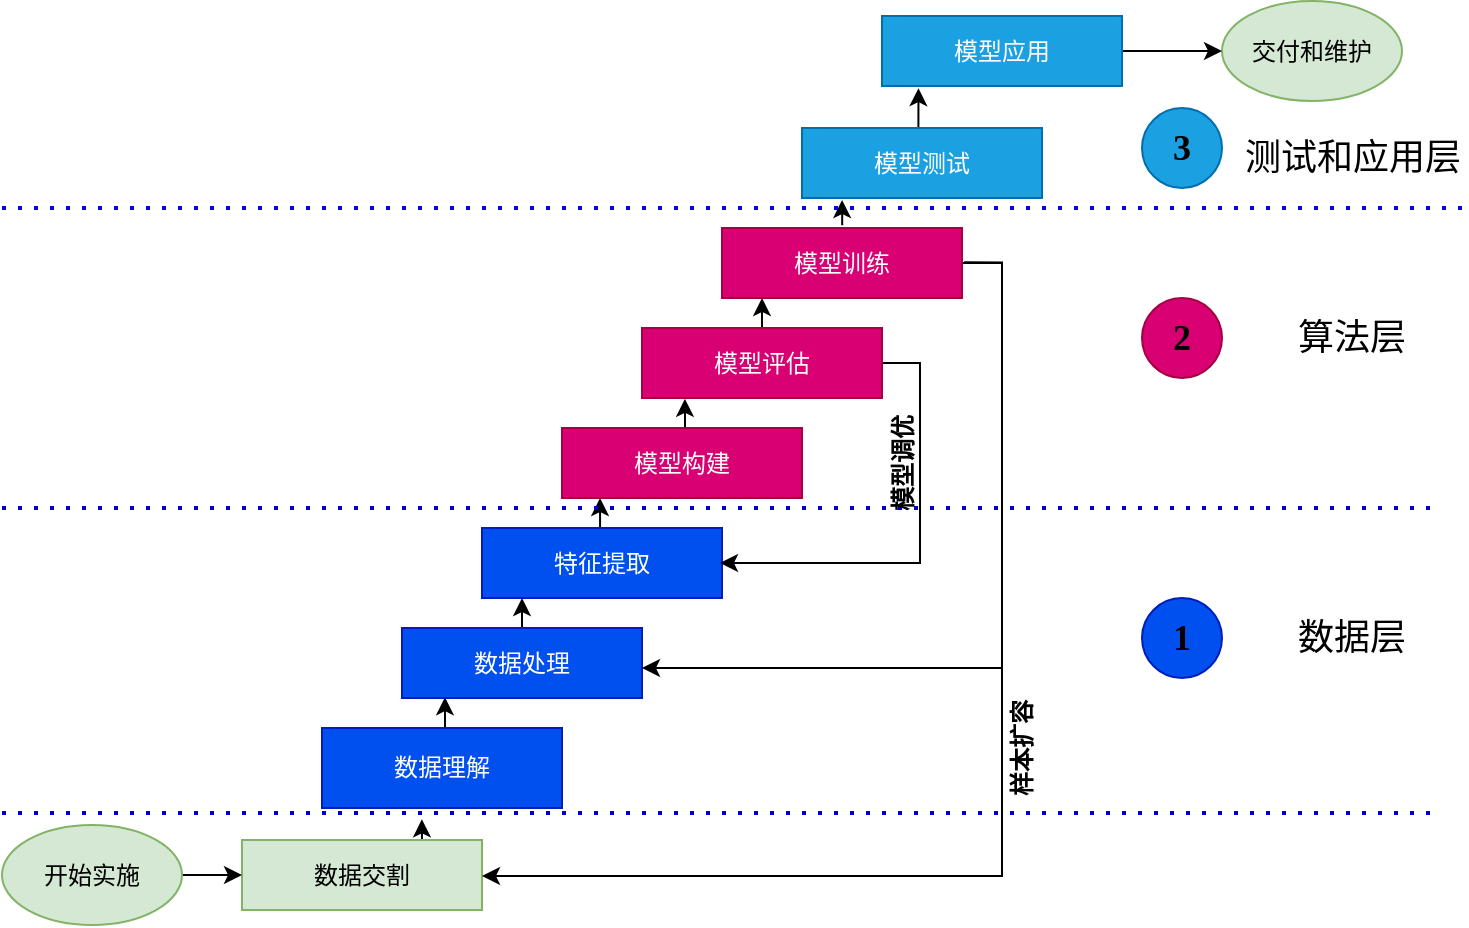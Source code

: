 <mxfile version="20.1.1" type="github">
  <diagram id="0KUYb1uL1_AdaToYJsVX" name="Page-1">
    <mxGraphModel dx="1128" dy="597" grid="1" gridSize="10" guides="1" tooltips="1" connect="1" arrows="1" fold="1" page="1" pageScale="1" pageWidth="827" pageHeight="1169" math="0" shadow="0">
      <root>
        <mxCell id="0" />
        <mxCell id="1" parent="0" />
        <mxCell id="0VVeaCW9og5QifVoDG6b-14" style="edgeStyle=orthogonalEdgeStyle;rounded=0;orthogonalLoop=1;jettySize=auto;html=1;exitX=0.75;exitY=0;exitDx=0;exitDy=0;entryX=0.416;entryY=0.991;entryDx=0;entryDy=0;entryPerimeter=0;fontFamily=Times New Roman;" edge="1" parent="1" source="0VVeaCW9og5QifVoDG6b-1">
          <mxGeometry relative="1" as="geometry">
            <mxPoint x="289.92" y="555.64" as="targetPoint" />
          </mxGeometry>
        </mxCell>
        <mxCell id="0VVeaCW9og5QifVoDG6b-1" value="数据交割" style="rounded=0;whiteSpace=wrap;html=1;fontFamily=Times New Roman;fillColor=#d5e8d4;strokeColor=#82b366;" vertex="1" parent="1">
          <mxGeometry x="200" y="566" width="120" height="35" as="geometry" />
        </mxCell>
        <mxCell id="0VVeaCW9og5QifVoDG6b-13" style="edgeStyle=orthogonalEdgeStyle;rounded=0;orthogonalLoop=1;jettySize=auto;html=1;exitX=1;exitY=0.5;exitDx=0;exitDy=0;entryX=0;entryY=0.5;entryDx=0;entryDy=0;fontFamily=Times New Roman;" edge="1" parent="1" source="0VVeaCW9og5QifVoDG6b-2" target="0VVeaCW9og5QifVoDG6b-1">
          <mxGeometry relative="1" as="geometry" />
        </mxCell>
        <mxCell id="0VVeaCW9og5QifVoDG6b-2" value="开始实施" style="ellipse;whiteSpace=wrap;html=1;fontFamily=Times New Roman;fillColor=#d5e8d4;strokeColor=#82b366;" vertex="1" parent="1">
          <mxGeometry x="80" y="558.5" width="90" height="50" as="geometry" />
        </mxCell>
        <mxCell id="0VVeaCW9og5QifVoDG6b-15" style="edgeStyle=orthogonalEdgeStyle;rounded=0;orthogonalLoop=1;jettySize=auto;html=1;exitX=0.5;exitY=0;exitDx=0;exitDy=0;entryX=0.179;entryY=0.989;entryDx=0;entryDy=0;entryPerimeter=0;fontFamily=Times New Roman;" edge="1" parent="1" source="0VVeaCW9og5QifVoDG6b-3" target="0VVeaCW9og5QifVoDG6b-4">
          <mxGeometry relative="1" as="geometry" />
        </mxCell>
        <mxCell id="0VVeaCW9og5QifVoDG6b-3" value="数据理解" style="rounded=0;whiteSpace=wrap;html=1;fontFamily=Times New Roman;fillColor=#0050ef;fontColor=#ffffff;strokeColor=#001DBC;" vertex="1" parent="1">
          <mxGeometry x="240" y="510" width="120" height="40" as="geometry" />
        </mxCell>
        <mxCell id="0VVeaCW9og5QifVoDG6b-16" style="edgeStyle=orthogonalEdgeStyle;rounded=0;orthogonalLoop=1;jettySize=auto;html=1;exitX=0.516;exitY=0.036;exitDx=0;exitDy=0;exitPerimeter=0;fontFamily=Times New Roman;" edge="1" parent="1" source="0VVeaCW9og5QifVoDG6b-4">
          <mxGeometry relative="1" as="geometry">
            <mxPoint x="340" y="445" as="targetPoint" />
            <mxPoint x="340" y="455" as="sourcePoint" />
          </mxGeometry>
        </mxCell>
        <mxCell id="0VVeaCW9og5QifVoDG6b-4" value="数据处理" style="rounded=0;whiteSpace=wrap;html=1;fontFamily=Times New Roman;fillColor=#0050ef;fontColor=#ffffff;strokeColor=#001DBC;" vertex="1" parent="1">
          <mxGeometry x="280" y="460" width="120" height="35" as="geometry" />
        </mxCell>
        <mxCell id="0VVeaCW9og5QifVoDG6b-18" style="edgeStyle=orthogonalEdgeStyle;rounded=0;orthogonalLoop=1;jettySize=auto;html=1;exitX=0.492;exitY=0;exitDx=0;exitDy=0;exitPerimeter=0;fontFamily=Times New Roman;" edge="1" parent="1" source="0VVeaCW9og5QifVoDG6b-5">
          <mxGeometry relative="1" as="geometry">
            <mxPoint x="379" y="395" as="targetPoint" />
            <mxPoint x="379" y="405" as="sourcePoint" />
          </mxGeometry>
        </mxCell>
        <mxCell id="0VVeaCW9og5QifVoDG6b-5" value="特征提取" style="rounded=0;whiteSpace=wrap;html=1;fontFamily=Times New Roman;fillColor=#0050ef;fontColor=#ffffff;strokeColor=#001DBC;" vertex="1" parent="1">
          <mxGeometry x="320" y="410" width="120" height="35" as="geometry" />
        </mxCell>
        <mxCell id="0VVeaCW9og5QifVoDG6b-6" value="交付和维护" style="ellipse;whiteSpace=wrap;html=1;fontFamily=Times New Roman;fillColor=#d5e8d4;strokeColor=#82b366;" vertex="1" parent="1">
          <mxGeometry x="690" y="146.5" width="90" height="50" as="geometry" />
        </mxCell>
        <mxCell id="0VVeaCW9og5QifVoDG6b-19" style="edgeStyle=orthogonalEdgeStyle;rounded=0;orthogonalLoop=1;jettySize=auto;html=1;exitX=0.5;exitY=0;exitDx=0;exitDy=0;entryX=0.179;entryY=1.012;entryDx=0;entryDy=0;entryPerimeter=0;fontFamily=Times New Roman;" edge="1" parent="1" source="0VVeaCW9og5QifVoDG6b-7" target="0VVeaCW9og5QifVoDG6b-8">
          <mxGeometry relative="1" as="geometry" />
        </mxCell>
        <mxCell id="0VVeaCW9og5QifVoDG6b-7" value="模型构建" style="rounded=0;whiteSpace=wrap;html=1;fontFamily=Times New Roman;fillColor=#d80073;fontColor=#ffffff;strokeColor=#A50040;" vertex="1" parent="1">
          <mxGeometry x="360" y="360" width="120" height="35" as="geometry" />
        </mxCell>
        <mxCell id="0VVeaCW9og5QifVoDG6b-20" style="edgeStyle=orthogonalEdgeStyle;rounded=0;orthogonalLoop=1;jettySize=auto;html=1;exitX=0.5;exitY=0;exitDx=0;exitDy=0;fontFamily=Times New Roman;" edge="1" parent="1" source="0VVeaCW9og5QifVoDG6b-8">
          <mxGeometry relative="1" as="geometry">
            <mxPoint x="460" y="295" as="targetPoint" />
            <mxPoint x="460" y="305" as="sourcePoint" />
          </mxGeometry>
        </mxCell>
        <mxCell id="0VVeaCW9og5QifVoDG6b-26" style="edgeStyle=orthogonalEdgeStyle;rounded=0;orthogonalLoop=1;jettySize=auto;html=1;exitX=1;exitY=0.5;exitDx=0;exitDy=0;entryX=1;entryY=0.5;entryDx=0;entryDy=0;fontFamily=Times New Roman;" edge="1" parent="1">
          <mxGeometry relative="1" as="geometry">
            <mxPoint x="519" y="327.5" as="sourcePoint" />
            <mxPoint x="439" y="427.5" as="targetPoint" />
            <Array as="points">
              <mxPoint x="539" y="328" />
              <mxPoint x="539" y="428" />
            </Array>
          </mxGeometry>
        </mxCell>
        <mxCell id="0VVeaCW9og5QifVoDG6b-8" value="模型评估" style="rounded=0;whiteSpace=wrap;html=1;fontFamily=Times New Roman;fillColor=#d80073;fontColor=#ffffff;strokeColor=#A50040;" vertex="1" parent="1">
          <mxGeometry x="400" y="310" width="120" height="35" as="geometry" />
        </mxCell>
        <mxCell id="0VVeaCW9og5QifVoDG6b-22" style="edgeStyle=orthogonalEdgeStyle;rounded=0;orthogonalLoop=1;jettySize=auto;html=1;exitX=0.501;exitY=-0.039;exitDx=0;exitDy=0;exitPerimeter=0;fontFamily=Times New Roman;" edge="1" parent="1" source="0VVeaCW9og5QifVoDG6b-10">
          <mxGeometry relative="1" as="geometry">
            <mxPoint x="500.027" y="246" as="targetPoint" />
            <mxPoint x="500" y="256" as="sourcePoint" />
          </mxGeometry>
        </mxCell>
        <mxCell id="0VVeaCW9og5QifVoDG6b-25" style="edgeStyle=orthogonalEdgeStyle;rounded=0;orthogonalLoop=1;jettySize=auto;html=1;exitX=1;exitY=0.5;exitDx=0;exitDy=0;fontFamily=Times New Roman;" edge="1" parent="1" source="0VVeaCW9og5QifVoDG6b-10">
          <mxGeometry relative="1" as="geometry">
            <mxPoint x="400" y="480" as="targetPoint" />
            <Array as="points">
              <mxPoint x="580" y="278" />
              <mxPoint x="580" y="480" />
              <mxPoint x="400" y="480" />
            </Array>
          </mxGeometry>
        </mxCell>
        <mxCell id="0VVeaCW9og5QifVoDG6b-10" value="模型训练" style="rounded=0;whiteSpace=wrap;html=1;fontFamily=Times New Roman;fillColor=#d80073;fontColor=#ffffff;strokeColor=#A50040;" vertex="1" parent="1">
          <mxGeometry x="440" y="260" width="120" height="35" as="geometry" />
        </mxCell>
        <mxCell id="0VVeaCW9og5QifVoDG6b-23" style="edgeStyle=orthogonalEdgeStyle;rounded=0;orthogonalLoop=1;jettySize=auto;html=1;exitX=0.5;exitY=0;exitDx=0;exitDy=0;entryX=0.152;entryY=1.031;entryDx=0;entryDy=0;entryPerimeter=0;fontFamily=Times New Roman;" edge="1" parent="1" source="0VVeaCW9og5QifVoDG6b-11" target="0VVeaCW9og5QifVoDG6b-12">
          <mxGeometry relative="1" as="geometry">
            <Array as="points">
              <mxPoint x="538" y="210" />
            </Array>
          </mxGeometry>
        </mxCell>
        <mxCell id="0VVeaCW9og5QifVoDG6b-11" value="模型测试" style="rounded=0;whiteSpace=wrap;html=1;fontFamily=Times New Roman;fillColor=#1ba1e2;fontColor=#ffffff;strokeColor=#006EAF;" vertex="1" parent="1">
          <mxGeometry x="480" y="210" width="120" height="35" as="geometry" />
        </mxCell>
        <mxCell id="0VVeaCW9og5QifVoDG6b-24" style="edgeStyle=orthogonalEdgeStyle;rounded=0;orthogonalLoop=1;jettySize=auto;html=1;exitX=1;exitY=0.5;exitDx=0;exitDy=0;entryX=0;entryY=0.5;entryDx=0;entryDy=0;fontFamily=Times New Roman;" edge="1" parent="1" source="0VVeaCW9og5QifVoDG6b-12" target="0VVeaCW9og5QifVoDG6b-6">
          <mxGeometry relative="1" as="geometry" />
        </mxCell>
        <mxCell id="0VVeaCW9og5QifVoDG6b-12" value="模型应用" style="rounded=0;whiteSpace=wrap;html=1;fontFamily=Times New Roman;fillColor=#1ba1e2;fontColor=#ffffff;strokeColor=#006EAF;" vertex="1" parent="1">
          <mxGeometry x="520" y="154" width="120" height="35" as="geometry" />
        </mxCell>
        <mxCell id="0VVeaCW9og5QifVoDG6b-28" value="" style="endArrow=none;dashed=1;html=1;dashPattern=1 3;strokeWidth=2;rounded=0;strokeColor=#0000CC;fontFamily=Times New Roman;" edge="1" parent="1">
          <mxGeometry width="50" height="50" relative="1" as="geometry">
            <mxPoint x="80" y="400" as="sourcePoint" />
            <mxPoint x="800" y="400" as="targetPoint" />
          </mxGeometry>
        </mxCell>
        <mxCell id="0VVeaCW9og5QifVoDG6b-29" value="" style="endArrow=none;dashed=1;html=1;dashPattern=1 3;strokeWidth=2;rounded=0;strokeColor=#0000FF;fontFamily=Times New Roman;" edge="1" parent="1">
          <mxGeometry width="50" height="50" relative="1" as="geometry">
            <mxPoint x="80" y="250" as="sourcePoint" />
            <mxPoint x="810" y="250" as="targetPoint" />
          </mxGeometry>
        </mxCell>
        <mxCell id="0VVeaCW9og5QifVoDG6b-30" value="&lt;font color=&quot;#000000&quot; size=&quot;1&quot; style=&quot;&quot;&gt;&lt;b style=&quot;font-size: 18px;&quot;&gt;1&lt;/b&gt;&lt;/font&gt;" style="ellipse;whiteSpace=wrap;html=1;aspect=fixed;fillColor=#0050ef;strokeColor=#001DBC;fontColor=#ffffff;fontFamily=Times New Roman;" vertex="1" parent="1">
          <mxGeometry x="650" y="445" width="40" height="40" as="geometry" />
        </mxCell>
        <mxCell id="0VVeaCW9og5QifVoDG6b-35" value="&lt;font color=&quot;#000000&quot; size=&quot;1&quot; style=&quot;&quot;&gt;&lt;b style=&quot;font-size: 18px;&quot;&gt;2&lt;/b&gt;&lt;/font&gt;" style="ellipse;whiteSpace=wrap;html=1;aspect=fixed;fillColor=#d80073;strokeColor=#A50040;fontColor=#ffffff;fontFamily=Times New Roman;" vertex="1" parent="1">
          <mxGeometry x="650" y="295" width="40" height="40" as="geometry" />
        </mxCell>
        <mxCell id="0VVeaCW9og5QifVoDG6b-36" value="&lt;font color=&quot;#000000&quot; size=&quot;1&quot; style=&quot;&quot;&gt;&lt;b style=&quot;font-size: 18px;&quot;&gt;3&lt;/b&gt;&lt;/font&gt;" style="ellipse;whiteSpace=wrap;html=1;aspect=fixed;fillColor=#1ba1e2;strokeColor=#006EAF;fontColor=#ffffff;fontFamily=Times New Roman;" vertex="1" parent="1">
          <mxGeometry x="650" y="200" width="40" height="40" as="geometry" />
        </mxCell>
        <mxCell id="0VVeaCW9og5QifVoDG6b-37" value="算法层" style="text;html=1;strokeColor=none;fillColor=none;align=center;verticalAlign=middle;whiteSpace=wrap;rounded=0;fontSize=18;fontColor=#000000;fontFamily=Times New Roman;" vertex="1" parent="1">
          <mxGeometry x="720" y="300" width="70" height="30" as="geometry" />
        </mxCell>
        <mxCell id="0VVeaCW9og5QifVoDG6b-38" value="数据层" style="text;html=1;strokeColor=none;fillColor=none;align=center;verticalAlign=middle;whiteSpace=wrap;rounded=0;fontSize=18;fontColor=#000000;fontFamily=Times New Roman;" vertex="1" parent="1">
          <mxGeometry x="715" y="450" width="80" height="30" as="geometry" />
        </mxCell>
        <mxCell id="0VVeaCW9og5QifVoDG6b-39" value="测试和应用层" style="text;html=1;strokeColor=none;fillColor=none;align=center;verticalAlign=middle;whiteSpace=wrap;rounded=0;fontSize=18;fontColor=#000000;fontFamily=Times New Roman;" vertex="1" parent="1">
          <mxGeometry x="697.5" y="210" width="115" height="30" as="geometry" />
        </mxCell>
        <mxCell id="0VVeaCW9og5QifVoDG6b-40" value="" style="endArrow=none;dashed=1;html=1;dashPattern=1 3;strokeWidth=2;rounded=0;strokeColor=#0000CC;fontFamily=Times New Roman;" edge="1" parent="1">
          <mxGeometry width="50" height="50" relative="1" as="geometry">
            <mxPoint x="80" y="552.5" as="sourcePoint" />
            <mxPoint x="800" y="552.5" as="targetPoint" />
          </mxGeometry>
        </mxCell>
        <mxCell id="0VVeaCW9og5QifVoDG6b-41" style="edgeStyle=orthogonalEdgeStyle;rounded=0;orthogonalLoop=1;jettySize=auto;html=1;fontFamily=Times New Roman;exitX=1.009;exitY=0.491;exitDx=0;exitDy=0;exitPerimeter=0;" edge="1" parent="1" source="0VVeaCW9og5QifVoDG6b-10" target="0VVeaCW9og5QifVoDG6b-1">
          <mxGeometry relative="1" as="geometry">
            <mxPoint x="560" y="280" as="sourcePoint" />
            <mxPoint x="410" y="490" as="targetPoint" />
            <Array as="points">
              <mxPoint x="580" y="277" />
              <mxPoint x="580" y="584" />
            </Array>
          </mxGeometry>
        </mxCell>
        <mxCell id="0VVeaCW9og5QifVoDG6b-42" value="样本扩容" style="text;html=1;strokeColor=none;fillColor=none;align=center;verticalAlign=middle;whiteSpace=wrap;rounded=0;fontFamily=Times New Roman;fontSize=12;fontColor=#000000;rotation=-90;fontStyle=1" vertex="1" parent="1">
          <mxGeometry x="560" y="510" width="60" height="20" as="geometry" />
        </mxCell>
        <mxCell id="0VVeaCW9og5QifVoDG6b-43" value="模型调优" style="text;html=1;strokeColor=none;fillColor=none;align=center;verticalAlign=middle;whiteSpace=wrap;rounded=0;fontFamily=Times New Roman;fontSize=12;fontColor=#000000;rotation=-90;fontStyle=1" vertex="1" parent="1">
          <mxGeometry x="500" y="367.5" width="60" height="20" as="geometry" />
        </mxCell>
      </root>
    </mxGraphModel>
  </diagram>
</mxfile>
